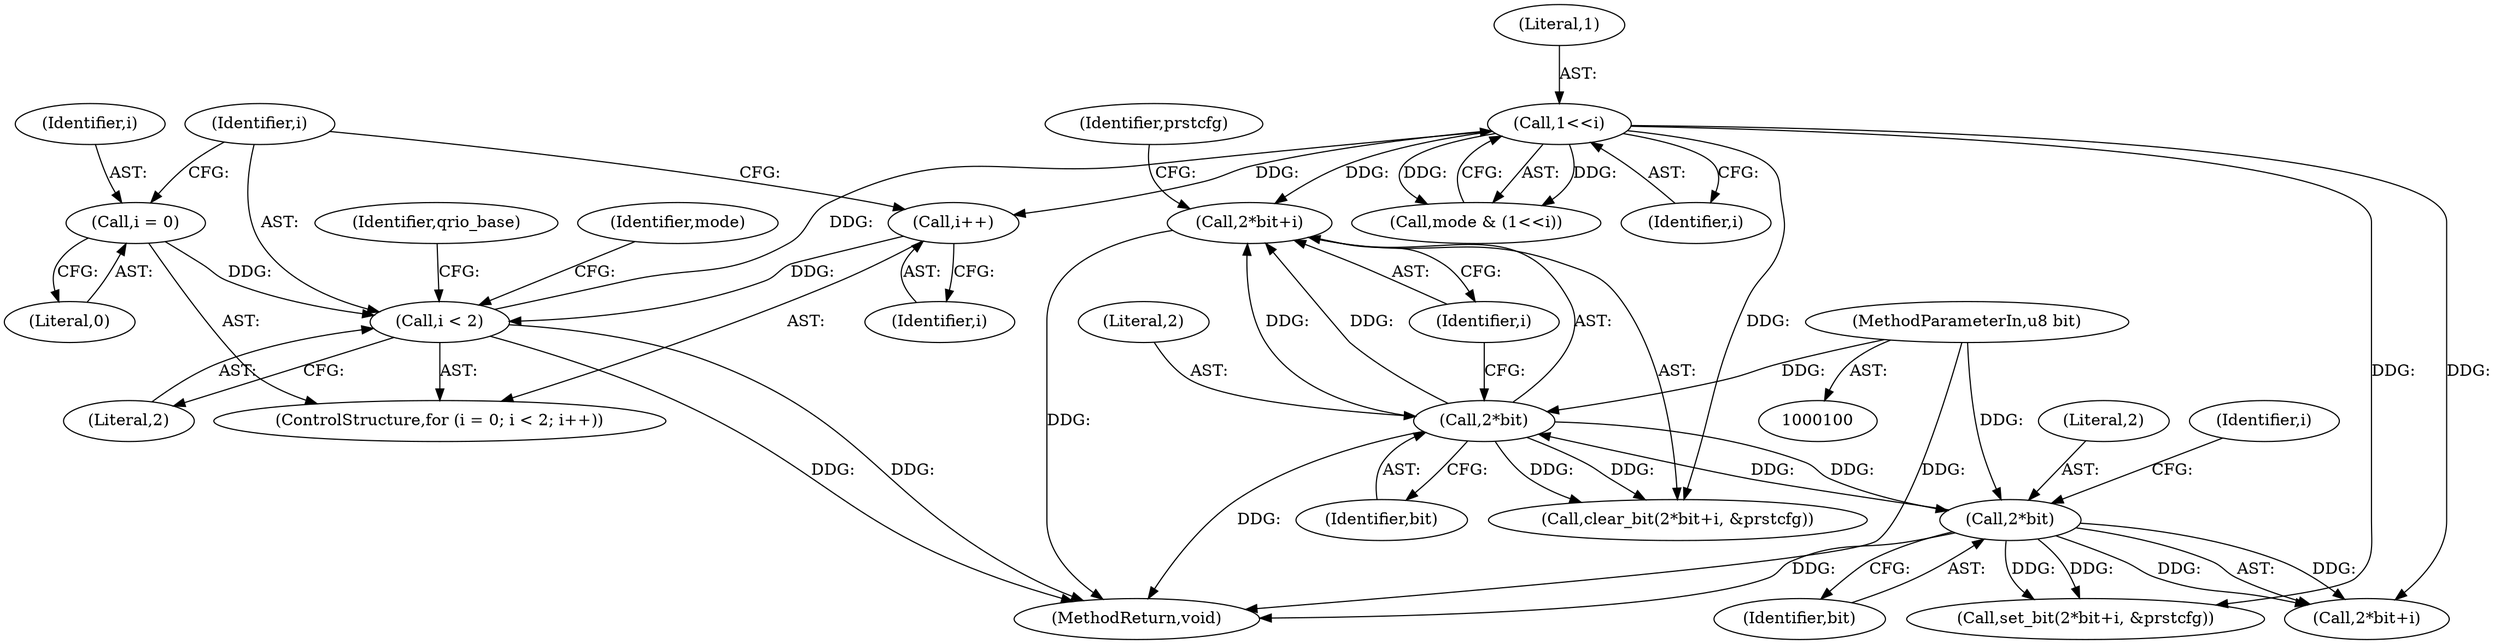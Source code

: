 digraph "1_u-boot_master_0@del" {
"1000144" [label="(Call,2*bit+i)"];
"1000145" [label="(Call,2*bit)"];
"1000136" [label="(Call,2*bit)"];
"1000101" [label="(MethodParameterIn,u8 bit)"];
"1000131" [label="(Call,1<<i)"];
"1000122" [label="(Call,i < 2)"];
"1000125" [label="(Call,i++)"];
"1000119" [label="(Call,i = 0)"];
"1000145" [label="(Call,2*bit)"];
"1000131" [label="(Call,1<<i)"];
"1000101" [label="(MethodParameterIn,u8 bit)"];
"1000120" [label="(Identifier,i)"];
"1000130" [label="(Identifier,mode)"];
"1000121" [label="(Literal,0)"];
"1000138" [label="(Identifier,bit)"];
"1000129" [label="(Call,mode & (1<<i))"];
"1000132" [label="(Literal,1)"];
"1000123" [label="(Identifier,i)"];
"1000153" [label="(Identifier,qrio_base)"];
"1000150" [label="(Identifier,prstcfg)"];
"1000144" [label="(Call,2*bit+i)"];
"1000124" [label="(Literal,2)"];
"1000119" [label="(Call,i = 0)"];
"1000125" [label="(Call,i++)"];
"1000122" [label="(Call,i < 2)"];
"1000134" [label="(Call,set_bit(2*bit+i, &prstcfg))"];
"1000136" [label="(Call,2*bit)"];
"1000147" [label="(Identifier,bit)"];
"1000156" [label="(MethodReturn,void)"];
"1000137" [label="(Literal,2)"];
"1000133" [label="(Identifier,i)"];
"1000118" [label="(ControlStructure,for (i = 0; i < 2; i++))"];
"1000139" [label="(Identifier,i)"];
"1000135" [label="(Call,2*bit+i)"];
"1000148" [label="(Identifier,i)"];
"1000126" [label="(Identifier,i)"];
"1000146" [label="(Literal,2)"];
"1000143" [label="(Call,clear_bit(2*bit+i, &prstcfg))"];
"1000144" -> "1000143"  [label="AST: "];
"1000144" -> "1000148"  [label="CFG: "];
"1000145" -> "1000144"  [label="AST: "];
"1000148" -> "1000144"  [label="AST: "];
"1000150" -> "1000144"  [label="CFG: "];
"1000144" -> "1000156"  [label="DDG: "];
"1000145" -> "1000144"  [label="DDG: "];
"1000145" -> "1000144"  [label="DDG: "];
"1000131" -> "1000144"  [label="DDG: "];
"1000145" -> "1000147"  [label="CFG: "];
"1000146" -> "1000145"  [label="AST: "];
"1000147" -> "1000145"  [label="AST: "];
"1000148" -> "1000145"  [label="CFG: "];
"1000145" -> "1000156"  [label="DDG: "];
"1000145" -> "1000136"  [label="DDG: "];
"1000145" -> "1000143"  [label="DDG: "];
"1000145" -> "1000143"  [label="DDG: "];
"1000136" -> "1000145"  [label="DDG: "];
"1000101" -> "1000145"  [label="DDG: "];
"1000136" -> "1000135"  [label="AST: "];
"1000136" -> "1000138"  [label="CFG: "];
"1000137" -> "1000136"  [label="AST: "];
"1000138" -> "1000136"  [label="AST: "];
"1000139" -> "1000136"  [label="CFG: "];
"1000136" -> "1000156"  [label="DDG: "];
"1000136" -> "1000134"  [label="DDG: "];
"1000136" -> "1000134"  [label="DDG: "];
"1000136" -> "1000135"  [label="DDG: "];
"1000136" -> "1000135"  [label="DDG: "];
"1000101" -> "1000136"  [label="DDG: "];
"1000101" -> "1000100"  [label="AST: "];
"1000101" -> "1000156"  [label="DDG: "];
"1000131" -> "1000129"  [label="AST: "];
"1000131" -> "1000133"  [label="CFG: "];
"1000132" -> "1000131"  [label="AST: "];
"1000133" -> "1000131"  [label="AST: "];
"1000129" -> "1000131"  [label="CFG: "];
"1000131" -> "1000125"  [label="DDG: "];
"1000131" -> "1000129"  [label="DDG: "];
"1000131" -> "1000129"  [label="DDG: "];
"1000122" -> "1000131"  [label="DDG: "];
"1000131" -> "1000134"  [label="DDG: "];
"1000131" -> "1000135"  [label="DDG: "];
"1000131" -> "1000143"  [label="DDG: "];
"1000122" -> "1000118"  [label="AST: "];
"1000122" -> "1000124"  [label="CFG: "];
"1000123" -> "1000122"  [label="AST: "];
"1000124" -> "1000122"  [label="AST: "];
"1000130" -> "1000122"  [label="CFG: "];
"1000153" -> "1000122"  [label="CFG: "];
"1000122" -> "1000156"  [label="DDG: "];
"1000122" -> "1000156"  [label="DDG: "];
"1000125" -> "1000122"  [label="DDG: "];
"1000119" -> "1000122"  [label="DDG: "];
"1000125" -> "1000118"  [label="AST: "];
"1000125" -> "1000126"  [label="CFG: "];
"1000126" -> "1000125"  [label="AST: "];
"1000123" -> "1000125"  [label="CFG: "];
"1000119" -> "1000118"  [label="AST: "];
"1000119" -> "1000121"  [label="CFG: "];
"1000120" -> "1000119"  [label="AST: "];
"1000121" -> "1000119"  [label="AST: "];
"1000123" -> "1000119"  [label="CFG: "];
}
